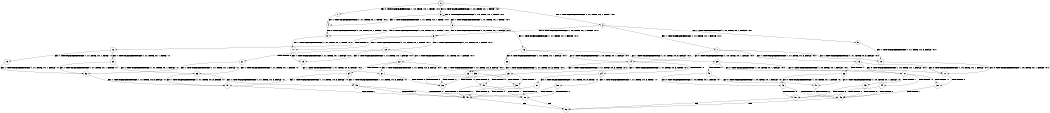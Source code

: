 digraph BCG {
size = "7, 10.5";
center = TRUE;
node [shape = circle];
0 [peripheries = 2];
0 -> 1 [label = "EX !0 !ATOMIC_EXCH_BRANCH (1, +0, TRUE, +0, 1, TRUE) !:0:1:"];
0 -> 2 [label = "EX !1 !ATOMIC_EXCH_BRANCH (1, +1, TRUE, +0, 1, TRUE) !:0:1:"];
0 -> 3 [label = "EX !0 !ATOMIC_EXCH_BRANCH (1, +0, TRUE, +0, 1, TRUE) !:0:1:"];
1 -> 4 [label = "EX !1 !ATOMIC_EXCH_BRANCH (1, +1, TRUE, +0, 1, TRUE) !:0:1:"];
2 -> 5 [label = "EX !1 !ATOMIC_EXCH_BRANCH (1, +1, TRUE, +0, 1, FALSE) !:0:1:"];
2 -> 6 [label = "EX !0 !ATOMIC_EXCH_BRANCH (1, +0, TRUE, +0, 1, FALSE) !:0:1:"];
2 -> 7 [label = "EX !1 !ATOMIC_EXCH_BRANCH (1, +1, TRUE, +0, 1, FALSE) !:0:1:"];
3 -> 4 [label = "EX !1 !ATOMIC_EXCH_BRANCH (1, +1, TRUE, +0, 1, TRUE) !:0:1:"];
3 -> 8 [label = "EX !1 !ATOMIC_EXCH_BRANCH (1, +1, TRUE, +0, 1, TRUE) !:0:1:"];
3 -> 3 [label = "EX !0 !ATOMIC_EXCH_BRANCH (1, +0, TRUE, +0, 1, TRUE) !:0:1:"];
4 -> 9 [label = "EX !0 !ATOMIC_EXCH_BRANCH (1, +0, TRUE, +0, 1, FALSE) !:0:1:"];
5 -> 10 [label = "EX !1 !ATOMIC_EXCH_BRANCH (1, +1, TRUE, +0, 3, FALSE) !:0:1:"];
6 -> 11 [label = "EX !1 !ATOMIC_EXCH_BRANCH (1, +1, TRUE, +0, 1, TRUE) !:0:1:"];
6 -> 12 [label = "TERMINATE !0"];
6 -> 13 [label = "EX !1 !ATOMIC_EXCH_BRANCH (1, +1, TRUE, +0, 1, TRUE) !:0:1:"];
7 -> 10 [label = "EX !1 !ATOMIC_EXCH_BRANCH (1, +1, TRUE, +0, 3, FALSE) !:0:1:"];
7 -> 14 [label = "EX !0 !ATOMIC_EXCH_BRANCH (1, +0, TRUE, +0, 1, FALSE) !:0:1:"];
7 -> 15 [label = "EX !1 !ATOMIC_EXCH_BRANCH (1, +1, TRUE, +0, 3, FALSE) !:0:1:"];
8 -> 9 [label = "EX !0 !ATOMIC_EXCH_BRANCH (1, +0, TRUE, +0, 1, FALSE) !:0:1:"];
8 -> 16 [label = "EX !1 !ATOMIC_EXCH_BRANCH (1, +1, TRUE, +0, 1, FALSE) !:0:1:"];
8 -> 6 [label = "EX !0 !ATOMIC_EXCH_BRANCH (1, +0, TRUE, +0, 1, FALSE) !:0:1:"];
9 -> 11 [label = "EX !1 !ATOMIC_EXCH_BRANCH (1, +1, TRUE, +0, 1, TRUE) !:0:1:"];
10 -> 17 [label = "EX !0 !ATOMIC_EXCH_BRANCH (1, +0, TRUE, +0, 1, FALSE) !:0:1:"];
11 -> 18 [label = "EX !1 !ATOMIC_EXCH_BRANCH (1, +1, TRUE, +0, 1, FALSE) !:0:1:"];
12 -> 19 [label = "EX !1 !ATOMIC_EXCH_BRANCH (1, +1, TRUE, +0, 1, TRUE) !:1:"];
12 -> 20 [label = "EX !1 !ATOMIC_EXCH_BRANCH (1, +1, TRUE, +0, 1, TRUE) !:1:"];
13 -> 18 [label = "EX !1 !ATOMIC_EXCH_BRANCH (1, +1, TRUE, +0, 1, FALSE) !:0:1:"];
13 -> 21 [label = "TERMINATE !0"];
13 -> 22 [label = "EX !1 !ATOMIC_EXCH_BRANCH (1, +1, TRUE, +0, 1, FALSE) !:0:1:"];
14 -> 23 [label = "EX !1 !ATOMIC_EXCH_BRANCH (1, +1, TRUE, +0, 3, TRUE) !:0:1:"];
14 -> 24 [label = "TERMINATE !0"];
14 -> 25 [label = "EX !1 !ATOMIC_EXCH_BRANCH (1, +1, TRUE, +0, 3, TRUE) !:0:1:"];
15 -> 17 [label = "EX !0 !ATOMIC_EXCH_BRANCH (1, +0, TRUE, +0, 1, FALSE) !:0:1:"];
15 -> 26 [label = "TERMINATE !1"];
15 -> 27 [label = "EX !0 !ATOMIC_EXCH_BRANCH (1, +0, TRUE, +0, 1, FALSE) !:0:1:"];
16 -> 28 [label = "EX !0 !ATOMIC_EXCH_BRANCH (1, +0, TRUE, +0, 1, FALSE) !:0:1:"];
16 -> 29 [label = "EX !1 !ATOMIC_EXCH_BRANCH (1, +1, TRUE, +0, 3, FALSE) !:0:1:"];
16 -> 14 [label = "EX !0 !ATOMIC_EXCH_BRANCH (1, +0, TRUE, +0, 1, FALSE) !:0:1:"];
17 -> 30 [label = "TERMINATE !0"];
18 -> 31 [label = "EX !1 !ATOMIC_EXCH_BRANCH (1, +1, TRUE, +0, 3, FALSE) !:0:1:"];
19 -> 32 [label = "EX !1 !ATOMIC_EXCH_BRANCH (1, +1, TRUE, +0, 1, FALSE) !:1:"];
20 -> 32 [label = "EX !1 !ATOMIC_EXCH_BRANCH (1, +1, TRUE, +0, 1, FALSE) !:1:"];
20 -> 33 [label = "EX !1 !ATOMIC_EXCH_BRANCH (1, +1, TRUE, +0, 1, FALSE) !:1:"];
21 -> 32 [label = "EX !1 !ATOMIC_EXCH_BRANCH (1, +1, TRUE, +0, 1, FALSE) !:1:"];
21 -> 33 [label = "EX !1 !ATOMIC_EXCH_BRANCH (1, +1, TRUE, +0, 1, FALSE) !:1:"];
22 -> 31 [label = "EX !1 !ATOMIC_EXCH_BRANCH (1, +1, TRUE, +0, 3, FALSE) !:0:1:"];
22 -> 34 [label = "TERMINATE !0"];
22 -> 35 [label = "EX !1 !ATOMIC_EXCH_BRANCH (1, +1, TRUE, +0, 3, FALSE) !:0:1:"];
23 -> 36 [label = "TERMINATE !0"];
24 -> 37 [label = "EX !1 !ATOMIC_EXCH_BRANCH (1, +1, TRUE, +0, 3, TRUE) !:1:"];
24 -> 38 [label = "EX !1 !ATOMIC_EXCH_BRANCH (1, +1, TRUE, +0, 3, TRUE) !:1:"];
25 -> 36 [label = "TERMINATE !0"];
25 -> 39 [label = "TERMINATE !1"];
25 -> 40 [label = "TERMINATE !0"];
26 -> 41 [label = "EX !0 !ATOMIC_EXCH_BRANCH (1, +0, TRUE, +0, 1, FALSE) !:0:"];
26 -> 42 [label = "EX !0 !ATOMIC_EXCH_BRANCH (1, +0, TRUE, +0, 1, FALSE) !:0:"];
27 -> 30 [label = "TERMINATE !0"];
27 -> 43 [label = "TERMINATE !1"];
27 -> 44 [label = "TERMINATE !0"];
28 -> 23 [label = "EX !1 !ATOMIC_EXCH_BRANCH (1, +1, TRUE, +0, 3, TRUE) !:0:1:"];
29 -> 17 [label = "EX !0 !ATOMIC_EXCH_BRANCH (1, +0, TRUE, +0, 1, FALSE) !:0:1:"];
29 -> 45 [label = "TERMINATE !1"];
29 -> 27 [label = "EX !0 !ATOMIC_EXCH_BRANCH (1, +0, TRUE, +0, 1, FALSE) !:0:1:"];
30 -> 46 [label = "TERMINATE !1"];
31 -> 36 [label = "TERMINATE !0"];
32 -> 47 [label = "EX !1 !ATOMIC_EXCH_BRANCH (1, +1, TRUE, +0, 3, FALSE) !:1:"];
33 -> 47 [label = "EX !1 !ATOMIC_EXCH_BRANCH (1, +1, TRUE, +0, 3, FALSE) !:1:"];
33 -> 48 [label = "EX !1 !ATOMIC_EXCH_BRANCH (1, +1, TRUE, +0, 3, FALSE) !:1:"];
34 -> 47 [label = "EX !1 !ATOMIC_EXCH_BRANCH (1, +1, TRUE, +0, 3, FALSE) !:1:"];
34 -> 48 [label = "EX !1 !ATOMIC_EXCH_BRANCH (1, +1, TRUE, +0, 3, FALSE) !:1:"];
35 -> 36 [label = "TERMINATE !0"];
35 -> 39 [label = "TERMINATE !1"];
35 -> 40 [label = "TERMINATE !0"];
36 -> 49 [label = "TERMINATE !1"];
37 -> 49 [label = "TERMINATE !1"];
38 -> 49 [label = "TERMINATE !1"];
38 -> 50 [label = "TERMINATE !1"];
39 -> 49 [label = "TERMINATE !0"];
39 -> 50 [label = "TERMINATE !0"];
40 -> 49 [label = "TERMINATE !1"];
40 -> 50 [label = "TERMINATE !1"];
41 -> 46 [label = "TERMINATE !0"];
42 -> 46 [label = "TERMINATE !0"];
42 -> 51 [label = "TERMINATE !0"];
43 -> 46 [label = "TERMINATE !0"];
43 -> 51 [label = "TERMINATE !0"];
44 -> 46 [label = "TERMINATE !1"];
44 -> 51 [label = "TERMINATE !1"];
45 -> 41 [label = "EX !0 !ATOMIC_EXCH_BRANCH (1, +0, TRUE, +0, 1, FALSE) !:0:"];
45 -> 42 [label = "EX !0 !ATOMIC_EXCH_BRANCH (1, +0, TRUE, +0, 1, FALSE) !:0:"];
46 -> 52 [label = "exit"];
47 -> 49 [label = "TERMINATE !1"];
48 -> 49 [label = "TERMINATE !1"];
48 -> 50 [label = "TERMINATE !1"];
49 -> 52 [label = "exit"];
50 -> 52 [label = "exit"];
51 -> 52 [label = "exit"];
}
